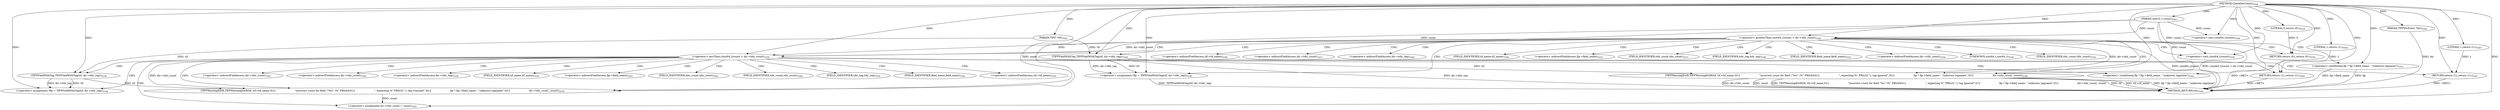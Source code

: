 digraph "CheckDirCount" {  
"92196" [label = <(METHOD,CheckDirCount)<SUB>5544</SUB>> ]
"92280" [label = <(METHOD_RETURN,int)<SUB>5544</SUB>> ]
"92197" [label = <(PARAM,TIFF *tif)<SUB>5544</SUB>> ]
"92198" [label = <(PARAM,TIFFDirEntry *dir)<SUB>5544</SUB>> ]
"92199" [label = <(PARAM,uint32_t count)<SUB>5544</SUB>> ]
"92278" [label = <(RETURN,return (1);,return (1);)<SUB>5567</SUB>> ]
"92202" [label = <(&lt;operator&gt;.greaterThan,(uint64_t)count &gt; dir-&gt;tdir_count)<SUB>5546</SUB>> ]
"92279" [label = <(LITERAL,1,return (1);)<SUB>5567</SUB>> ]
"92211" [label = <(&lt;operator&gt;.assignment,*fip = TIFFFieldWithTag(tif, dir-&gt;tdir_tag))<SUB>5548</SUB>> ]
"92218" [label = <(TIFFWarningExtR,TIFFWarningExtR(tif, tif-&gt;tif_name,\012                        &quot;incorrect count for field \&quot;%s\&quot; (%&quot; PRIu64\012                        &quot;, expecting %&quot; PRIu32 &quot;); tag ignored&quot;,\012                        fip ? fip-&gt;field_name : &quot;unknown tagname&quot;,\012                        dir-&gt;tdir_count, count))<SUB>5549</SUB>> ]
"92234" [label = <(RETURN,return (0);,return (0);)<SUB>5554</SUB>> ]
"92203" [label = <(&lt;operator&gt;.cast,(uint64_t)count)<SUB>5546</SUB>> ]
"92235" [label = <(LITERAL,0,return (0);)<SUB>5554</SUB>> ]
"92213" [label = <(TIFFFieldWithTag,TIFFFieldWithTag(tif, dir-&gt;tdir_tag))<SUB>5548</SUB>> ]
"92224" [label = <(&lt;operator&gt;.conditional,fip ? fip-&gt;field_name : &quot;unknown tagname&quot;)<SUB>5552</SUB>> ]
"92239" [label = <(&lt;operator&gt;.lessThan,(uint64_t)count &lt; dir-&gt;tdir_count)<SUB>5556</SUB>> ]
"92248" [label = <(&lt;operator&gt;.assignment,*fip = TIFFFieldWithTag(tif, dir-&gt;tdir_tag))<SUB>5558</SUB>> ]
"92255" [label = <(TIFFWarningExtR,TIFFWarningExtR(tif, tif-&gt;tif_name,\012                        &quot;incorrect count for field \&quot;%s\&quot; (%&quot; PRIu64\012                        &quot;, expecting %&quot; PRIu32 &quot;); tag trimmed&quot;,\012                        fip ? fip-&gt;field_name : &quot;unknown tagname&quot;,\012                        dir-&gt;tdir_count, count))<SUB>5559</SUB>> ]
"92271" [label = <(&lt;operator&gt;.assignment,dir-&gt;tdir_count = count)<SUB>5564</SUB>> ]
"92276" [label = <(RETURN,return (1);,return (1);)<SUB>5565</SUB>> ]
"92240" [label = <(&lt;operator&gt;.cast,(uint64_t)count)<SUB>5556</SUB>> ]
"92277" [label = <(LITERAL,1,return (1);)<SUB>5565</SUB>> ]
"92250" [label = <(TIFFFieldWithTag,TIFFFieldWithTag(tif, dir-&gt;tdir_tag))<SUB>5558</SUB>> ]
"92261" [label = <(&lt;operator&gt;.conditional,fip ? fip-&gt;field_name : &quot;unknown tagname&quot;)<SUB>5562</SUB>> ]
"92220" [label = <(&lt;operator&gt;.indirectFieldAccess,tif-&gt;tif_name)<SUB>5549</SUB>> ]
"92230" [label = <(&lt;operator&gt;.indirectFieldAccess,dir-&gt;tdir_count)<SUB>5553</SUB>> ]
"92215" [label = <(&lt;operator&gt;.indirectFieldAccess,dir-&gt;tdir_tag)<SUB>5548</SUB>> ]
"92222" [label = <(FIELD_IDENTIFIER,tif_name,tif_name)<SUB>5549</SUB>> ]
"92226" [label = <(&lt;operator&gt;.indirectFieldAccess,fip-&gt;field_name)<SUB>5552</SUB>> ]
"92232" [label = <(FIELD_IDENTIFIER,tdir_count,tdir_count)<SUB>5553</SUB>> ]
"92217" [label = <(FIELD_IDENTIFIER,tdir_tag,tdir_tag)<SUB>5548</SUB>> ]
"92228" [label = <(FIELD_IDENTIFIER,field_name,field_name)<SUB>5552</SUB>> ]
"92243" [label = <(&lt;operator&gt;.indirectFieldAccess,dir-&gt;tdir_count)<SUB>5556</SUB>> ]
"92241" [label = <(UNKNOWN,uint64_t,uint64_t)<SUB>5556</SUB>> ]
"92245" [label = <(FIELD_IDENTIFIER,tdir_count,tdir_count)<SUB>5556</SUB>> ]
"92257" [label = <(&lt;operator&gt;.indirectFieldAccess,tif-&gt;tif_name)<SUB>5559</SUB>> ]
"92267" [label = <(&lt;operator&gt;.indirectFieldAccess,dir-&gt;tdir_count)<SUB>5563</SUB>> ]
"92272" [label = <(&lt;operator&gt;.indirectFieldAccess,dir-&gt;tdir_count)<SUB>5564</SUB>> ]
"92252" [label = <(&lt;operator&gt;.indirectFieldAccess,dir-&gt;tdir_tag)<SUB>5558</SUB>> ]
"92259" [label = <(FIELD_IDENTIFIER,tif_name,tif_name)<SUB>5559</SUB>> ]
"92263" [label = <(&lt;operator&gt;.indirectFieldAccess,fip-&gt;field_name)<SUB>5562</SUB>> ]
"92269" [label = <(FIELD_IDENTIFIER,tdir_count,tdir_count)<SUB>5563</SUB>> ]
"92274" [label = <(FIELD_IDENTIFIER,tdir_count,tdir_count)<SUB>5564</SUB>> ]
"92254" [label = <(FIELD_IDENTIFIER,tdir_tag,tdir_tag)<SUB>5558</SUB>> ]
"92265" [label = <(FIELD_IDENTIFIER,field_name,field_name)<SUB>5562</SUB>> ]
  "92276" -> "92280"  [ label = "DDG: &lt;RET&gt;"] 
  "92234" -> "92280"  [ label = "DDG: &lt;RET&gt;"] 
  "92278" -> "92280"  [ label = "DDG: &lt;RET&gt;"] 
  "92198" -> "92280"  [ label = "DDG: dir"] 
  "92202" -> "92280"  [ label = "DDG: (uint64_t)count"] 
  "92202" -> "92280"  [ label = "DDG: (uint64_t)count &gt; dir-&gt;tdir_count"] 
  "92213" -> "92280"  [ label = "DDG: dir-&gt;tdir_tag"] 
  "92211" -> "92280"  [ label = "DDG: TIFFFieldWithTag(tif, dir-&gt;tdir_tag)"] 
  "92218" -> "92280"  [ label = "DDG: tif"] 
  "92218" -> "92280"  [ label = "DDG: tif-&gt;tif_name"] 
  "92224" -> "92280"  [ label = "DDG: fip"] 
  "92224" -> "92280"  [ label = "DDG: fip-&gt;field_name"] 
  "92218" -> "92280"  [ label = "DDG: fip ? fip-&gt;field_name : &quot;unknown tagname&quot;"] 
  "92218" -> "92280"  [ label = "DDG: dir-&gt;tdir_count"] 
  "92218" -> "92280"  [ label = "DDG: count"] 
  "92218" -> "92280"  [ label = "DDG: TIFFWarningExtR(tif, tif-&gt;tif_name,\012                        &quot;incorrect count for field \&quot;%s\&quot; (%&quot; PRIu64\012                        &quot;, expecting %&quot; PRIu32 &quot;); tag ignored&quot;,\012                        fip ? fip-&gt;field_name : &quot;unknown tagname&quot;,\012                        dir-&gt;tdir_count, count)"] 
  "92196" -> "92197"  [ label = "DDG: "] 
  "92196" -> "92198"  [ label = "DDG: "] 
  "92196" -> "92199"  [ label = "DDG: "] 
  "92279" -> "92278"  [ label = "DDG: 1"] 
  "92196" -> "92278"  [ label = "DDG: "] 
  "92196" -> "92279"  [ label = "DDG: "] 
  "92199" -> "92202"  [ label = "DDG: count"] 
  "92196" -> "92202"  [ label = "DDG: "] 
  "92213" -> "92211"  [ label = "DDG: tif"] 
  "92213" -> "92211"  [ label = "DDG: dir-&gt;tdir_tag"] 
  "92235" -> "92234"  [ label = "DDG: 0"] 
  "92196" -> "92234"  [ label = "DDG: "] 
  "92199" -> "92203"  [ label = "DDG: count"] 
  "92196" -> "92203"  [ label = "DDG: "] 
  "92196" -> "92211"  [ label = "DDG: "] 
  "92213" -> "92218"  [ label = "DDG: tif"] 
  "92196" -> "92218"  [ label = "DDG: "] 
  "92202" -> "92218"  [ label = "DDG: dir-&gt;tdir_count"] 
  "92199" -> "92218"  [ label = "DDG: count"] 
  "92196" -> "92235"  [ label = "DDG: "] 
  "92197" -> "92213"  [ label = "DDG: tif"] 
  "92196" -> "92213"  [ label = "DDG: "] 
  "92196" -> "92224"  [ label = "DDG: "] 
  "92196" -> "92239"  [ label = "DDG: "] 
  "92199" -> "92239"  [ label = "DDG: count"] 
  "92202" -> "92239"  [ label = "DDG: dir-&gt;tdir_count"] 
  "92250" -> "92248"  [ label = "DDG: tif"] 
  "92250" -> "92248"  [ label = "DDG: dir-&gt;tdir_tag"] 
  "92255" -> "92271"  [ label = "DDG: count"] 
  "92196" -> "92271"  [ label = "DDG: "] 
  "92277" -> "92276"  [ label = "DDG: 1"] 
  "92196" -> "92276"  [ label = "DDG: "] 
  "92196" -> "92240"  [ label = "DDG: "] 
  "92199" -> "92240"  [ label = "DDG: count"] 
  "92196" -> "92248"  [ label = "DDG: "] 
  "92250" -> "92255"  [ label = "DDG: tif"] 
  "92196" -> "92255"  [ label = "DDG: "] 
  "92239" -> "92255"  [ label = "DDG: dir-&gt;tdir_count"] 
  "92199" -> "92255"  [ label = "DDG: count"] 
  "92196" -> "92277"  [ label = "DDG: "] 
  "92197" -> "92250"  [ label = "DDG: tif"] 
  "92196" -> "92250"  [ label = "DDG: "] 
  "92196" -> "92261"  [ label = "DDG: "] 
  "92202" -> "92220"  [ label = "CDG: "] 
  "92202" -> "92211"  [ label = "CDG: "] 
  "92202" -> "92240"  [ label = "CDG: "] 
  "92202" -> "92218"  [ label = "CDG: "] 
  "92202" -> "92239"  [ label = "CDG: "] 
  "92202" -> "92222"  [ label = "CDG: "] 
  "92202" -> "92217"  [ label = "CDG: "] 
  "92202" -> "92234"  [ label = "CDG: "] 
  "92202" -> "92241"  [ label = "CDG: "] 
  "92202" -> "92213"  [ label = "CDG: "] 
  "92202" -> "92224"  [ label = "CDG: "] 
  "92202" -> "92215"  [ label = "CDG: "] 
  "92202" -> "92232"  [ label = "CDG: "] 
  "92202" -> "92230"  [ label = "CDG: "] 
  "92202" -> "92245"  [ label = "CDG: "] 
  "92202" -> "92243"  [ label = "CDG: "] 
  "92202" -> "92226"  [ label = "CDG: "] 
  "92202" -> "92228"  [ label = "CDG: "] 
  "92239" -> "92257"  [ label = "CDG: "] 
  "92239" -> "92267"  [ label = "CDG: "] 
  "92239" -> "92276"  [ label = "CDG: "] 
  "92239" -> "92261"  [ label = "CDG: "] 
  "92239" -> "92271"  [ label = "CDG: "] 
  "92239" -> "92269"  [ label = "CDG: "] 
  "92239" -> "92254"  [ label = "CDG: "] 
  "92239" -> "92248"  [ label = "CDG: "] 
  "92239" -> "92255"  [ label = "CDG: "] 
  "92239" -> "92278"  [ label = "CDG: "] 
  "92239" -> "92259"  [ label = "CDG: "] 
  "92239" -> "92252"  [ label = "CDG: "] 
  "92239" -> "92272"  [ label = "CDG: "] 
  "92239" -> "92250"  [ label = "CDG: "] 
  "92239" -> "92274"  [ label = "CDG: "] 
  "92239" -> "92265"  [ label = "CDG: "] 
  "92239" -> "92263"  [ label = "CDG: "] 
}
